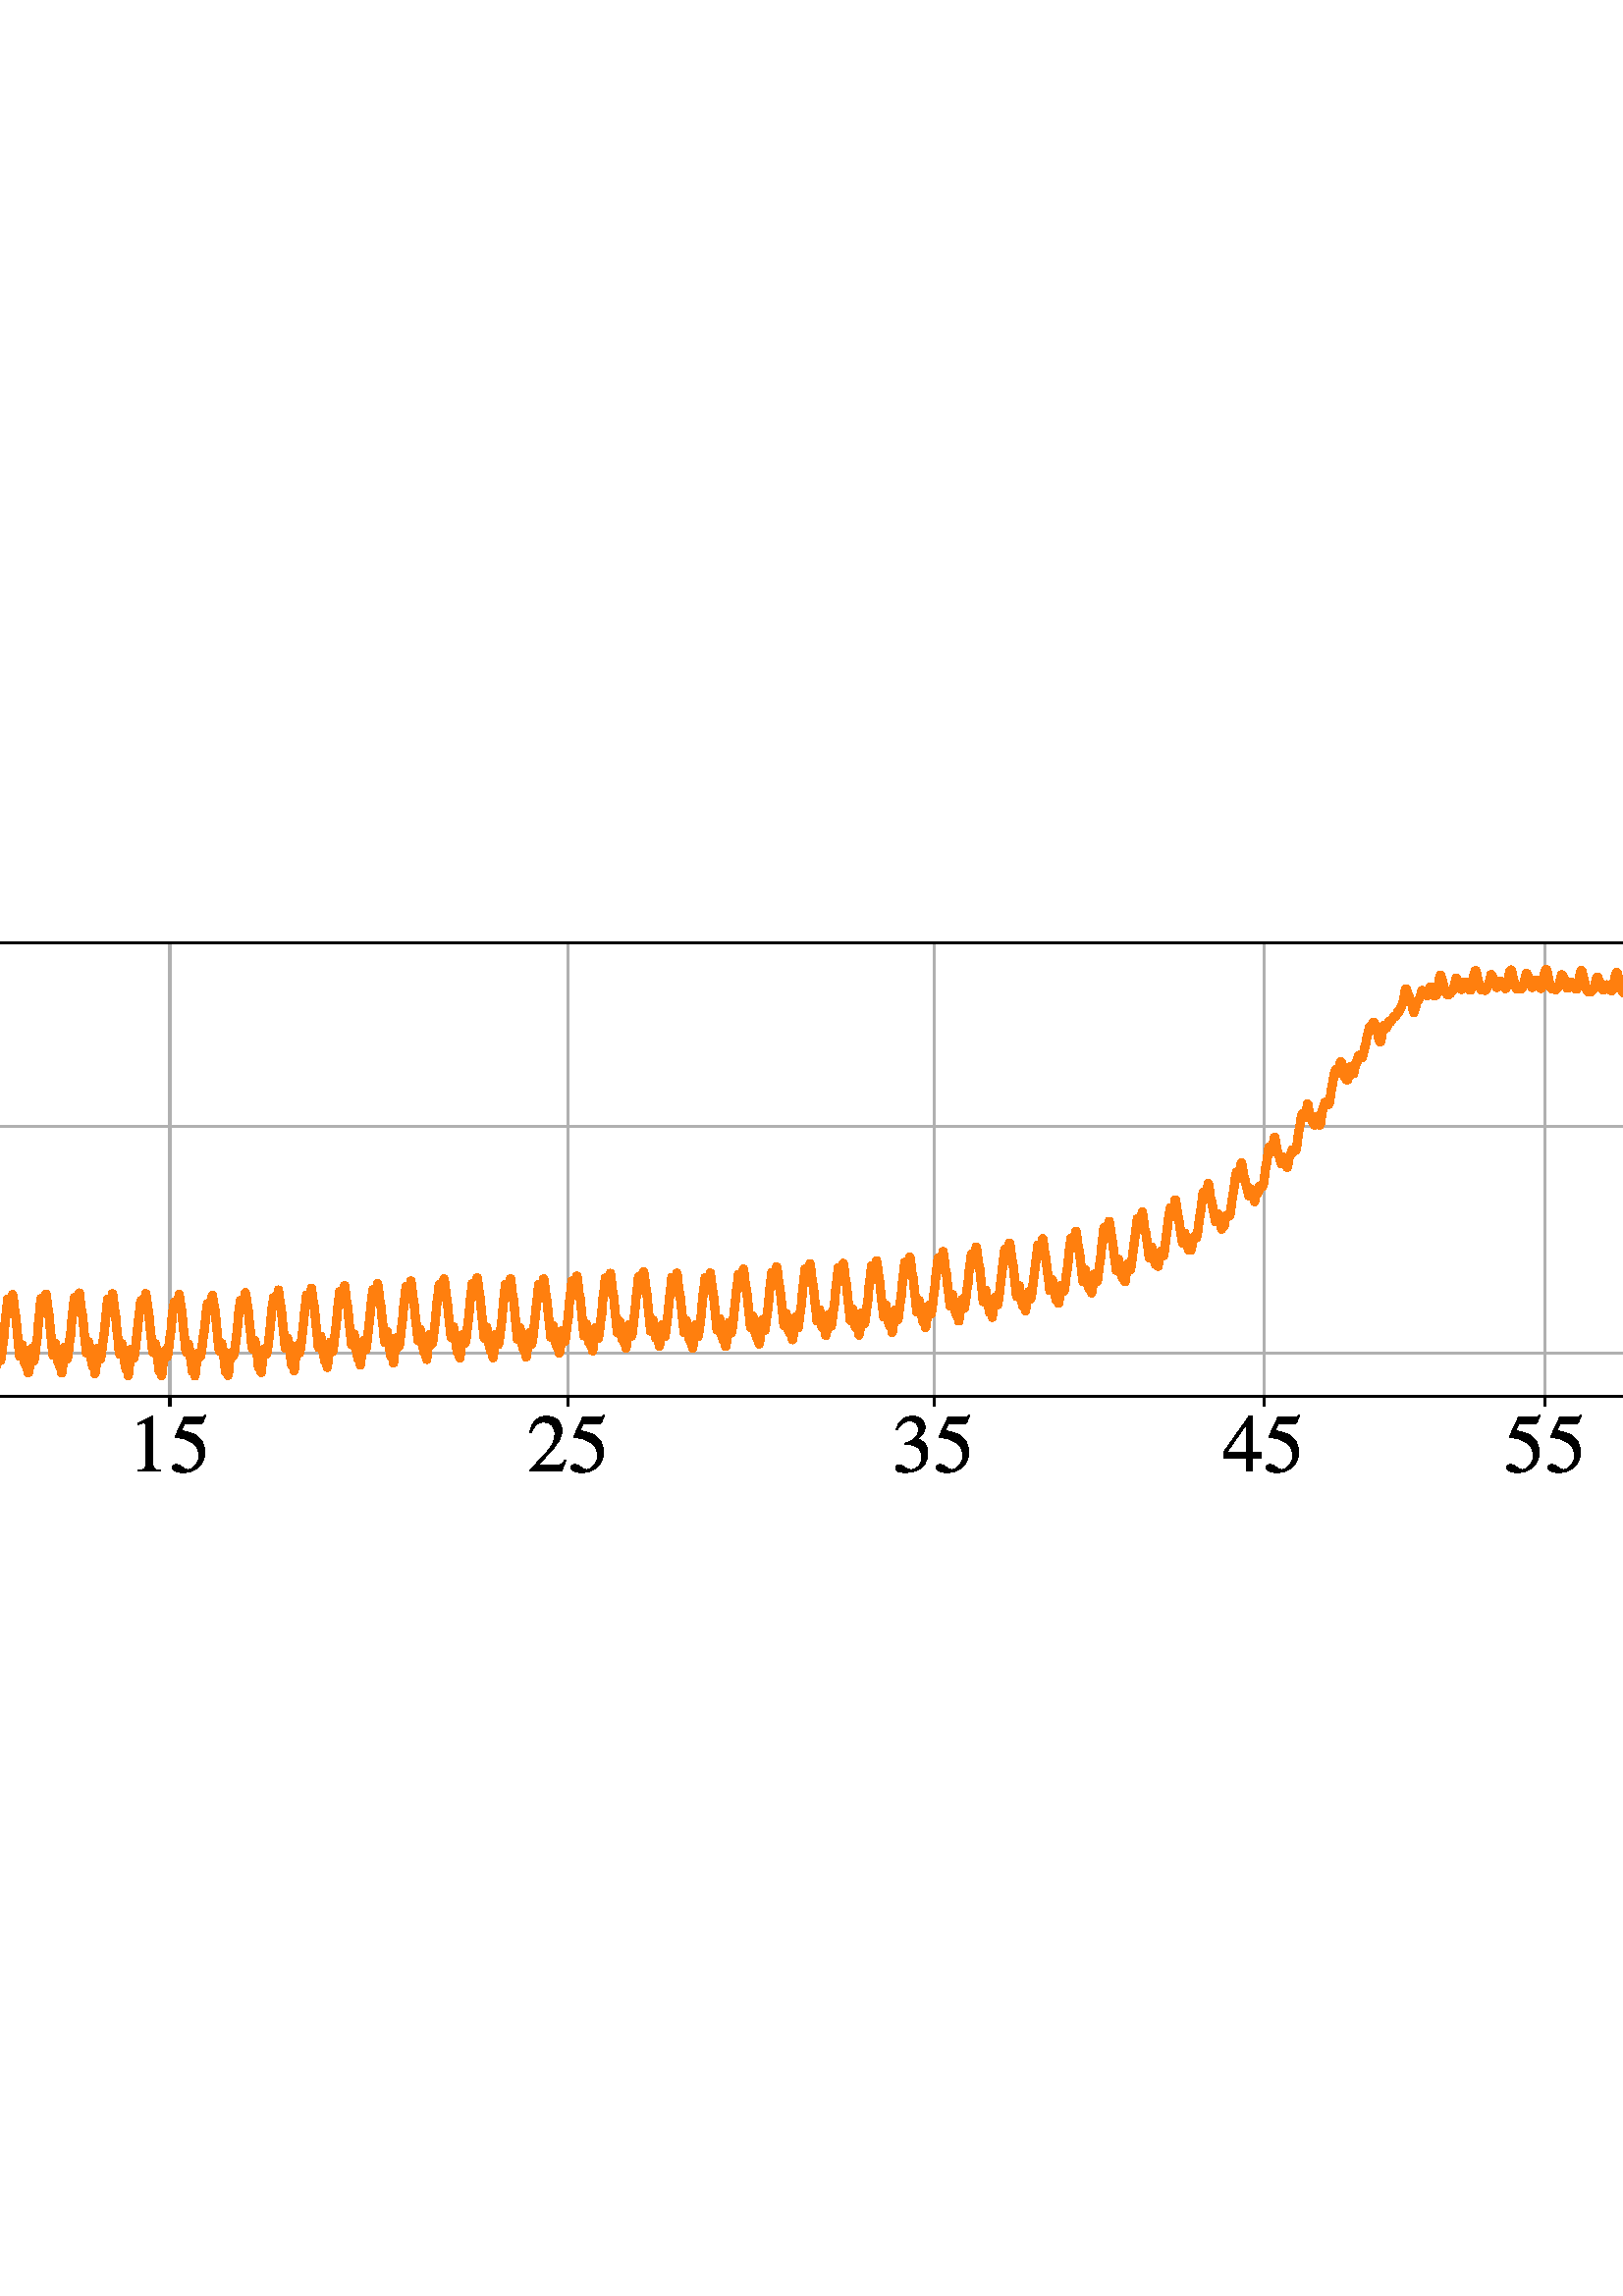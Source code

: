 %!PS-Adobe-3.0 EPSF-3.0
%%Orientation: portrait
%%BoundingBox: -196 288 809 504
%%HiResBoundingBox: -196.74 288.64 808.74 503.36
%%EndComments
%%BeginProlog
/mpldict 12 dict def
mpldict begin
/_d { bind def } bind def
/m { moveto } _d
/l { lineto } _d
/r { rlineto } _d
/c { curveto } _d
/cl { closepath } _d
/ce { closepath eofill } _d
/box {
      m
      1 index 0 r
      0 exch r
      neg 0 r
      cl
    } _d
/clipbox {
      box
      clip
      newpath
    } _d
/sc { setcachedevice } _d
%!PS-Adobe-3.0 Resource-Font
10 dict begin
/FontName /STIXGeneral-Regular def
/PaintType 0 def
/FontMatrix [0.001 0 0 0.001 0 0] def
/FontBBox [-970 -443 2000 1023] def
/FontType 3 def
/Encoding [/period /zero /one /two /three /four /five /six /seven] def
/CharStrings 10 dict dup begin
/.notdef 0 def
/period{250 0 70 -11 181 100 sc
181 43 m
181 28 175 16 164 5 c
153 -6 140 -11 125 -11 c
110 -11 97 -6 86 5 c
75 16 70 29 70 44 c
70 59 75 72 86 83 c
97 94 111 100 126 100 c
141 100 153 94 164 83 c
175 72 181 58 181 43 c

ce} _d
/zero{500 0 24 -14 476 676 sc
476 330 m
476 285 472 243 463 203 c
454 164 441 127 424 94 c
407 61 384 34 354 15 c
324 -4 289 -14 250 -14 c
209 -14 174 -4 143 17 c
112 38 89 65 72 100 c
55 135 43 172 35 211 c
28 250 24 292 24 336 c
24 398 32 454 47 503 c
62 553 88 594 123 627 c
159 660 203 676 254 676 c
319 676 373 644 414 580 c
455 516 476 433 476 330 c

380 325 m
380 430 369 511 346 566 c
324 622 291 650 248 650 c
207 650 175 622 153 566 c
131 510 120 431 120 329 c
120 226 131 148 153 93 c
175 39 207 12 250 12 c
292 12 324 39 346 93 c
369 148 380 225 380 325 c

ce} _d
/one{500 0 111 0 394 676 sc
394 0 m
118 0 l
118 15 l
155 17 180 24 193 35 c
206 47 213 67 213 95 c
213 544 l
213 577 203 593 183 593 c
174 593 159 589 138 581 c
111 571 l
111 585 l
290 676 l
299 673 l
299 76 l
299 54 306 38 319 29 c
332 20 357 15 394 15 c
394 0 l

ce} _d
/two{500 0 29 0 474 676 sc
474 137 m
420 0 l
29 0 l
29 12 l
207 201 l
254 250 287 294 307 335 c
327 376 337 418 337 461 c
337 506 325 540 300 565 c
275 590 241 602 198 602 c
162 602 133 593 112 574 c
91 555 71 521 51 472 c
30 477 l
41 539 64 588 98 623 c
133 658 179 676 238 676 c
293 676 338 659 372 626 c
406 593 423 551 423 500 c
423 425 380 342 295 252 c
130 76 l
364 76 l
386 76 403 80 416 89 c
429 98 444 116 460 143 c
474 137 l

ce} _d
/three{500 0 41 -14 431 676 sc
61 510 m
45 514 l
60 564 84 603 117 632 c
150 661 191 676 241 676 c
288 676 325 663 354 638 c
383 613 397 580 397 539 c
397 484 366 438 304 401 c
341 385 368 367 387 348 c
416 315 431 272 431 219 c
431 166 416 119 385 79 c
362 48 330 25 287 9 c
245 -6 200 -14 153 -14 c
78 -14 41 5 41 43 c
41 54 45 62 53 69 c
61 76 71 79 82 79 c
99 79 119 70 143 53 c
172 32 201 22 229 22 c
266 22 296 37 321 66 c
346 96 359 132 359 175 c
359 252 324 300 255 320 c
234 327 200 330 153 330 c
153 344 l
190 357 218 369 237 380 c
291 411 318 455 318 514 c
318 547 308 573 289 590 c
270 607 244 616 210 616 c
150 616 100 581 61 510 c

ce} _d
/four{500 0 12 0 473 676 sc
473 167 m
370 167 l
370 0 l
292 0 l
292 167 l
12 167 l
12 231 l
326 676 l
370 676 l
370 231 l
473 231 l
473 167 l

292 231 m
292 574 l
52 231 l
292 231 l

ce} _d
/five{500 0 31 -14 438 688 sc
438 681 m
402 596 l
398 587 389 583 375 583 c
181 583 l
141 498 l
214 484 267 469 300 452 c
333 436 363 409 391 370 c
414 338 426 296 426 243 c
426 195 418 155 402 122 c
387 89 362 60 328 35 c
283 2 226 -14 158 -14 c
120 -14 89 -8 66 3 c
43 14 31 29 31 48 c
31 73 46 86 76 86 c
100 86 125 76 150 55 c
176 34 200 23 221 23 c
256 23 287 40 314 75 c
342 110 356 149 356 192 c
356 256 334 306 289 342 c
231 389 160 412 76 412 c
68 412 64 415 64 420 c
65 425 l
174 662 l
381 662 l
392 662 401 664 407 667 c
414 670 421 677 429 688 c
438 681 l

ce} _d
/six{500 0 34 -14 468 684 sc
446 684 m
448 668 l
369 655 304 623 251 572 c
198 521 165 458 152 383 c
191 413 233 428 279 428 c
338 428 384 409 417 372 c
451 335 468 284 468 219 c
468 154 451 100 417 59 c
378 10 325 -14 258 -14 c
177 -14 118 20 81 87 c
50 144 34 208 34 279 c
34 388 70 480 143 555 c
184 598 227 628 270 645 c
314 663 373 676 446 684 c

378 188 m
378 317 333 382 243 382 c
210 382 182 373 160 355 c
138 338 127 308 127 266 c
127 188 139 126 163 81 c
188 36 223 14 269 14 c
304 14 331 30 350 61 c
369 93 378 135 378 188 c

ce} _d
/seven{500 0 20 -8 449 662 sc
449 646 m
237 -8 l
172 -8 l
370 588 l
155 588 l
126 588 105 583 91 573 c
77 563 59 541 38 506 c
20 515 l
80 662 l
449 662 l
449 646 l

ce} _d
end readonly def

/BuildGlyph {
 exch begin
 CharStrings exch
 2 copy known not {pop /.notdef} if
 true 3 1 roll get exec
 end
} _d

/BuildChar {
 1 index /Encoding get exch get
 1 index /BuildGlyph get exec
} _d

FontName currentdict end definefont pop
%!PS-Adobe-3.0 Resource-Font
10 dict begin
/FontName /STIXGeneral-Italic def
/PaintType 0 def
/FontMatrix [0.001 0 0 0.001 0 0] def
/FontBBox [-970 -305 1429 1023] def
/FontType 3 def
/Encoding [/v] def
/CharStrings 2 dict dup begin
/.notdef 0 def
/v{444 0 20 -18 426 441 sc
207 70 m
238 102 l
274 139 306 180 333 227 c
361 274 375 310 375 333 c
375 341 369 351 357 362 c
340 377 332 392 332 407 c
332 417 336 425 343 431 c
350 438 359 441 370 441 c
386 441 399 435 410 422 c
421 410 426 397 426 382 c
426 343 405 292 363 227 c
326 170 287 119 244 74 c
238 68 231 60 222 51 c
213 42 207 35 203 30 c
199 25 194 20 187 13 c
181 7 176 3 173 0 c
170 -3 167 -7 163 -10 c
159 -13 156 -15 153 -16 c
150 -17 148 -18 145 -18 c
139 -18 136 -9 136 9 c
136 33 l
136 125 128 218 112 311 c
105 349 98 374 90 386 c
83 398 70 404 51 404 c
38 404 27 404 20 403 c
20 416 l
57 422 94 429 132 437 c
139 440 146 441 152 441 c
156 441 159 437 161 428 c
164 419 171 386 182 327 c
194 266 202 181 207 70 c

ce} _d
end readonly def

/BuildGlyph {
 exch begin
 CharStrings exch
 2 copy known not {pop /.notdef} if
 true 3 1 roll get exec
 end
} _d

/BuildChar {
 1 index /Encoding get exch get
 1 index /BuildGlyph get exec
} _d

FontName currentdict end definefont pop
end
%%EndProlog
mpldict begin
-196.74 288.64 translate
1005.48 214.72 0 0 clipbox
gsave
0 0 m
1005.48 0 l
1005.48 214.72 l
0 214.72 l
cl
1.000 setgray
fill
grestore
gsave
105.48 41.2 m
998.28 41.2 l
998.28 207.52 l
105.48 207.52 l
cl
1.000 setgray
fill
grestore
0.800 setlinewidth
1 setlinejoin
2 setlinecap
[] 0 setdash
0.690 setgray
gsave
892.8 166.32 105.48 41.2 clipbox
125.241 41.2 m
125.241 207.52 l
stroke
grestore
0 setlinecap
0.000 setgray
gsave
/o {
gsave
newpath
translate
0.8 setlinewidth
1 setlinejoin

0 setlinecap

0 0 m
0 -3.5 l

gsave
0.000 setgray
fill
grestore
stroke
grestore
} bind def
125.241 41.2 o
grestore
/STIXGeneral-Regular 30.000 selectfont
gsave

117.741 13.716 translate
0.0 rotate
0.0 0 m /five glyphshow
grestore
2 setlinecap
0.690 setgray
gsave
892.8 166.32 105.48 41.2 clipbox
259.02 41.2 m
259.02 207.52 l
stroke
grestore
0 setlinecap
0.000 setgray
gsave
/o {
gsave
newpath
translate
0.8 setlinewidth
1 setlinejoin

0 setlinecap

0 0 m
0 -3.5 l

gsave
0.000 setgray
fill
grestore
stroke
grestore
} bind def
259.02 41.2 o
grestore
gsave

244.02 13.716 translate
0.0 rotate
0.0 0 m /one glyphshow
15.0 0 m /five glyphshow
grestore
2 setlinecap
0.690 setgray
gsave
892.8 166.32 105.48 41.2 clipbox
405.119 41.2 m
405.119 207.52 l
stroke
grestore
0 setlinecap
0.000 setgray
gsave
/o {
gsave
newpath
translate
0.8 setlinewidth
1 setlinejoin

0 setlinecap

0 0 m
0 -3.5 l

gsave
0.000 setgray
fill
grestore
stroke
grestore
} bind def
405.119 41.2 o
grestore
gsave

390.119 13.716 translate
0.0 rotate
0.0 0 m /two glyphshow
15.0 0 m /five glyphshow
grestore
2 setlinecap
0.690 setgray
gsave
892.8 166.32 105.48 41.2 clipbox
539.147 41.2 m
539.147 207.52 l
stroke
grestore
0 setlinecap
0.000 setgray
gsave
/o {
gsave
newpath
translate
0.8 setlinewidth
1 setlinejoin

0 setlinecap

0 0 m
0 -3.5 l

gsave
0.000 setgray
fill
grestore
stroke
grestore
} bind def
539.147 41.2 o
grestore
gsave

524.147 13.716 translate
0.0 rotate
0.0 0 m /three glyphshow
15.0 0 m /five glyphshow
grestore
2 setlinecap
0.690 setgray
gsave
892.8 166.32 105.48 41.2 clipbox
660.111 41.2 m
660.111 207.52 l
stroke
grestore
0 setlinecap
0.000 setgray
gsave
/o {
gsave
newpath
translate
0.8 setlinewidth
1 setlinejoin

0 setlinecap

0 0 m
0 -3.5 l

gsave
0.000 setgray
fill
grestore
stroke
grestore
} bind def
660.111 41.2 o
grestore
gsave

645.111 13.716 translate
0.0 rotate
0.0 0 m /four glyphshow
15.0 0 m /five glyphshow
grestore
2 setlinecap
0.690 setgray
gsave
892.8 166.32 105.48 41.2 clipbox
763.298 41.2 m
763.298 207.52 l
stroke
grestore
0 setlinecap
0.000 setgray
gsave
/o {
gsave
newpath
translate
0.8 setlinewidth
1 setlinejoin

0 setlinecap

0 0 m
0 -3.5 l

gsave
0.000 setgray
fill
grestore
stroke
grestore
} bind def
763.298 41.2 o
grestore
gsave

748.298 13.716 translate
0.0 rotate
0.0 0 m /five glyphshow
15.0 0 m /five glyphshow
grestore
2 setlinecap
0.690 setgray
gsave
892.8 166.32 105.48 41.2 clipbox
854.331 41.2 m
854.331 207.52 l
stroke
grestore
0 setlinecap
0.000 setgray
gsave
/o {
gsave
newpath
translate
0.8 setlinewidth
1 setlinejoin

0 setlinecap

0 0 m
0 -3.5 l

gsave
0.000 setgray
fill
grestore
stroke
grestore
} bind def
854.331 41.2 o
grestore
gsave

839.331 13.716 translate
0.0 rotate
0.0 0 m /six glyphshow
15.0 0 m /five glyphshow
grestore
2 setlinecap
0.690 setgray
gsave
892.8 166.32 105.48 41.2 clipbox
945.115 41.2 m
945.115 207.52 l
stroke
grestore
0 setlinecap
0.000 setgray
gsave
/o {
gsave
newpath
translate
0.8 setlinewidth
1 setlinejoin

0 setlinecap

0 0 m
0 -3.5 l

gsave
0.000 setgray
fill
grestore
stroke
grestore
} bind def
945.115 41.2 o
grestore
gsave

930.115 13.716 translate
0.0 rotate
0.0 0 m /seven glyphshow
15.0 0 m /five glyphshow
grestore
2 setlinecap
0.690 setgray
gsave
892.8 166.32 105.48 41.2 clipbox
105.48 57.207 m
998.28 57.207 l
stroke
grestore
0 setlinecap
0.000 setgray
gsave
/o {
gsave
newpath
translate
0.8 setlinewidth
1 setlinejoin

0 setlinecap

-0 0 m
-3.5 0 l

gsave
0.000 setgray
fill
grestore
stroke
grestore
} bind def
105.48 57.207 o
grestore
gsave

45.98 46.965 translate
0.0 rotate
0.0 0 m /zero glyphshow
15.0 0 m /period glyphshow
22.5 0 m /five glyphshow
37.5 0 m /three glyphshow
grestore
2 setlinecap
0.690 setgray
gsave
892.8 166.32 105.48 41.2 clipbox
105.48 140.391 m
998.28 140.391 l
stroke
grestore
0 setlinecap
0.000 setgray
gsave
/o {
gsave
newpath
translate
0.8 setlinewidth
1 setlinejoin

0 setlinecap

-0 0 m
-3.5 0 l

gsave
0.000 setgray
fill
grestore
stroke
grestore
} bind def
105.48 140.391 o
grestore
gsave

45.98 130.149 translate
0.0 rotate
0.0 0 m /zero glyphshow
15.0 0 m /period glyphshow
22.5 0 m /five glyphshow
37.5 0 m /five glyphshow
grestore
gsave
7.2 108.1 translate
0.0 rotate
/STIXGeneral-Italic 40.0 selectfont
0.0 0.859 moveto
/v glyphshow
0.0 23.0 17.76 2.5 rectfill
grestore
3.000 setlinewidth
2 setlinecap
1.000 0.498 0.055 setrgbcolor
gsave
892.8 166.32 105.48 41.2 clipbox
105.976 71.379 m
106.555 65.509 l
106.72 65.298 l
106.886 65.456 l
107.051 66.032 l
107.464 67.629 l
107.547 67.637 l
107.712 67.223 l
108.043 65.055 l
108.374 63.51 l
108.539 62.666 l
109.035 59.289 l
109.283 59.874 l
109.449 59.263 l
109.945 55.407 l
110.028 55.472 l
110.276 57.439 l
110.606 59.471 l
110.854 60.342 l
111.102 60.969 l
111.268 60.525 l
111.681 58.718 l
111.847 58.68 l
112.012 59.169 l
112.343 61.347 l
112.921 66.123 l
113.004 66.757 l
113.169 67.862 l
113.831 74.38 l
114.41 79.229 l
114.492 79.057 l
114.74 77.299 l
115.071 75.155 l
115.236 74.865 l
115.319 74.942 l
115.485 75.728 l
116.146 81.341 l
116.229 81.302 l
116.394 80.25 l
116.89 75.664 l
117.304 74.035 l
117.552 71.034 l
117.882 67.539 l
118.13 65.59 l
118.709 59.419 l
118.874 59.132 l
119.04 59.553 l
119.371 62.1 l
119.619 63.095 l
119.784 62.693 l
120.032 60.836 l
120.445 57.38 l
120.776 55.763 l
121.107 53.885 l
121.19 53.988 l
121.438 55.015 l
121.52 54.935 l
121.686 53.708 l
121.934 51.675 l
122.016 51.526 l
122.182 52.622 l
122.512 55.474 l
122.761 56.959 l
123.174 60.241 l
123.257 60.068 l
123.918 56.547 l
124.001 56.615 l
124.166 57.198 l
124.497 59.508 l
125.076 64.256 l
125.241 64.911 l
125.324 66.273 l
125.82 71.946 l
126.068 73.645 l
126.564 78.218 l
126.647 78.038 l
126.895 76.092 l
127.225 73.773 l
127.391 73.47 l
127.473 73.551 l
127.639 74.362 l
128.3 80.118 l
128.383 80.08 l
128.548 79.052 l
129.127 74.1 l
129.458 72.715 l
129.706 69.836 l
130.037 66.363 l
130.285 64.53 l
130.863 58.422 l
131.029 58.234 l
131.194 58.758 l
131.773 61.978 l
131.856 61.841 l
132.021 60.929 l
132.682 55.943 l
132.93 54.542 l
133.261 52.702 l
133.427 53.199 l
133.592 53.76 l
133.675 53.565 l
134.171 50.299 l
134.336 51.58 l
134.667 54.474 l
134.915 56.049 l
135.328 59.35 l
135.494 58.635 l
135.907 56.031 l
136.072 55.784 l
136.155 55.866 l
136.403 56.916 l
136.734 59.578 l
137.23 63.589 l
137.478 64.796 l
138.718 76.784 l
138.801 76.747 l
138.966 75.854 l
139.38 73.049 l
139.545 72.785 l
139.628 72.784 l
139.793 73.236 l
140.041 75.374 l
140.454 79.003 l
140.537 79.087 l
140.703 78.282 l
141.364 73.265 l
141.612 72.156 l
141.86 69.113 l
142.191 65.72 l
142.439 63.863 l
143.018 57.87 l
143.183 57.508 l
143.348 57.588 l
143.514 58.411 l
143.927 60.955 l
144.01 60.982 l
144.175 60.321 l
145.415 51.248 l
145.498 51.38 l
145.746 52.459 l
145.829 52.397 l
145.994 51.343 l
146.325 49.098 l
146.408 49.282 l
146.656 51.966 l
146.986 54.425 l
147.234 56.428 l
147.482 58.04 l
147.565 57.987 l
147.73 57.187 l
148.061 55.392 l
148.227 55.221 l
148.392 55.396 l
148.64 56.479 l
149.053 60.091 l
149.467 63.616 l
149.632 64.546 l
150.872 76.607 l
150.955 76.567 l
151.12 75.665 l
151.534 72.844 l
151.699 72.58 l
151.782 72.579 l
151.947 73.032 l
152.195 75.175 l
152.609 78.805 l
152.691 78.888 l
152.857 78.078 l
153.518 73.052 l
153.766 71.938 l
154.014 68.888 l
154.345 65.488 l
154.593 63.622 l
155.172 57.619 l
155.337 57.258 l
155.503 57.339 l
155.668 58.165 l
156.081 60.716 l
156.164 60.743 l
156.329 60.079 l
157.57 51.057 l
157.735 51.774 l
157.9 52.459 l
157.983 52.353 l
158.148 51.206 l
158.479 48.943 l
158.562 49.195 l
159.637 58.479 l
159.719 58.446 l
159.885 57.713 l
160.215 55.922 l
160.381 55.757 l
160.546 55.9 l
160.794 56.929 l
161.208 60.249 l
161.704 64.498 l
161.952 66.593 l
162.365 71.386 l
162.696 73.711 l
163.027 76.697 l
163.109 76.744 l
163.275 75.984 l
163.771 73.042 l
163.936 72.955 l
164.019 73.023 l
164.184 73.752 l
164.515 77.063 l
164.763 79.153 l
164.846 79.29 l
164.928 79.067 l
165.176 76.712 l
165.507 74.004 l
165.921 72.272 l
166.251 67.913 l
166.582 65.152 l
166.83 62.609 l
167.326 57.393 l
167.574 56.925 l
167.74 57.251 l
167.988 59.086 l
168.236 60.536 l
168.318 60.601 l
168.484 60.077 l
168.732 57.997 l
169.062 55.281 l
169.393 53.728 l
169.724 51.169 l
169.807 51.096 l
169.972 51.748 l
170.137 52.242 l
170.22 52.014 l
170.633 48.76 l
170.716 48.797 l
170.881 50.225 l
171.212 53.298 l
171.46 54.934 l
171.791 58.02 l
171.874 58.101 l
172.039 57.397 l
172.452 54.995 l
172.618 54.806 l
172.783 55.137 l
173.031 56.483 l
173.445 60.333 l
173.775 62.753 l
173.858 63.453 l
174.106 65.865 l
174.519 70.545 l
174.767 72.185 l
175.264 76.534 l
175.429 75.87 l
176.008 72.251 l
176.173 72.216 l
176.338 72.901 l
176.752 77.166 l
177.0 78.775 l
177.083 78.736 l
177.248 77.658 l
177.744 73.028 l
178.157 71.343 l
178.406 68.285 l
178.736 64.744 l
178.984 62.721 l
179.563 56.546 l
179.646 56.412 l
179.728 56.513 l
179.976 57.954 l
180.39 60.684 l
180.473 60.657 l
180.638 59.974 l
180.886 57.835 l
181.299 54.264 l
182.044 52.036 l
182.292 52.411 l
182.457 51.715 l
182.788 49.511 l
182.87 49.752 l
183.78 57.295 l
184.028 58.658 l
184.193 57.762 l
184.607 54.808 l
184.772 54.376 l
184.855 54.454 l
185.103 55.626 l
185.516 59.442 l
185.847 61.859 l
186.095 63.129 l
186.178 65.103 l
186.591 69.767 l
186.839 71.531 l
187.418 76.854 l
187.583 76.101 l
188.162 71.757 l
188.245 71.622 l
188.327 71.751 l
188.493 72.899 l
189.071 78.278 l
189.237 78.536 l
189.402 77.736 l
190.146 71.703 l
190.394 70.567 l
190.642 67.669 l
190.973 64.216 l
191.221 62.348 l
191.8 56.579 l
191.883 56.614 l
192.048 57.444 l
192.627 60.9 l
192.792 60.329 l
193.123 57.496 l
193.536 54.24 l
194.198 52.295 l
194.28 52.367 l
194.446 52.598 l
194.611 51.908 l
194.942 49.765 l
195.025 49.969 l
195.851 56.387 l
196.099 58.791 l
196.182 58.884 l
196.347 57.967 l
196.761 54.902 l
196.926 54.457 l
197.009 54.531 l
197.257 55.7 l
197.67 59.52 l
198.001 61.931 l
198.249 63.208 l
198.332 65.191 l
198.745 69.851 l
198.993 71.614 l
199.572 77.012 l
199.655 76.827 l
199.903 74.837 l
200.234 72.162 l
200.399 71.699 l
200.482 71.823 l
200.647 72.967 l
201.226 78.352 l
201.391 78.608 l
201.556 77.808 l
202.218 71.935 l
202.466 71.055 l
202.631 69.806 l
203.21 63.438 l
203.458 61.008 l
203.872 56.32 l
204.037 56.023 l
204.202 56.817 l
204.781 60.274 l
204.946 59.753 l
205.277 57.151 l
205.691 53.566 l
205.856 53.236 l
206.021 53.203 l
206.187 52.945 l
206.517 52.197 l
206.683 52.041 l
206.931 50.69 l
207.096 49.94 l
207.179 50.022 l
207.758 53.112 l
208.336 58.877 l
208.419 58.789 l
208.667 56.99 l
209.081 54.41 l
209.163 54.339 l
209.329 54.797 l
209.659 57.135 l
210.238 61.925 l
210.486 63.281 l
210.569 65.371 l
210.982 69.945 l
211.23 71.724 l
211.726 77.063 l
211.809 77.134 l
211.974 76.336 l
212.553 71.972 l
212.636 71.895 l
212.719 72.077 l
212.967 74.11 l
213.463 78.548 l
213.628 78.801 l
213.793 77.999 l
214.538 71.814 l
214.703 71.162 l
214.951 68.682 l
215.364 64.02 l
215.612 62.068 l
216.108 56.648 l
216.191 56.429 l
216.274 56.544 l
216.522 58.084 l
216.935 60.71 l
217.018 60.704 l
217.183 60.112 l
217.514 57.266 l
217.927 54.057 l
218.589 52.556 l
218.837 52.731 l
219.002 52.047 l
219.333 49.849 l
219.416 50.019 l
220.077 54.714 l
220.573 59.392 l
220.656 59.178 l
221.317 54.973 l
221.4 55.013 l
221.565 55.61 l
221.896 58.083 l
222.392 62.591 l
222.64 63.66 l
222.723 65.251 l
223.219 70.789 l
223.467 72.583 l
223.963 77.54 l
224.046 77.465 l
224.211 76.418 l
224.707 72.594 l
224.873 72.423 l
225.038 73.19 l
225.782 79.231 l
225.865 79.048 l
226.113 77.023 l
226.526 73.231 l
227.023 70.755 l
227.684 63.987 l
228.428 57.203 l
228.593 57.763 l
229.172 61.332 l
229.255 61.245 l
229.42 60.409 l
230.33 54.049 l
230.743 52.2 l
230.909 52.655 l
231.074 52.93 l
231.239 51.925 l
231.57 49.623 l
231.735 50.63 l
232.149 53.773 l
232.397 55.912 l
232.728 58.946 l
232.81 58.887 l
233.058 57.071 l
233.389 55.088 l
233.554 54.887 l
233.72 55.366 l
234.05 57.647 l
234.712 62.988 l
234.877 63.959 l
236.2 76.88 l
236.366 76.148 l
236.944 72.261 l
237.11 72.222 l
237.275 72.987 l
237.937 78.934 l
238.019 78.892 l
238.185 77.845 l
238.763 72.838 l
239.094 71.424 l
239.342 68.508 l
239.673 64.941 l
239.921 63.024 l
240.5 56.975 l
240.665 56.793 l
240.83 57.194 l
241.409 60.644 l
241.492 60.52 l
241.657 59.606 l
242.401 54.152 l
242.897 51.315 l
243.228 52.48 l
243.394 51.638 l
243.724 48.892 l
243.807 48.944 l
243.972 50.378 l
244.303 53.462 l
244.551 55.215 l
244.964 58.676 l
245.047 58.519 l
245.709 55.308 l
245.791 55.347 l
245.957 55.857 l
246.287 58.024 l
247.528 69.404 l
247.858 72.03 l
248.189 75.05 l
248.437 76.438 l
248.603 75.854 l
249.099 73.059 l
249.264 72.976 l
249.429 73.193 l
249.595 74.092 l
250.173 78.968 l
250.256 78.838 l
250.504 76.937 l
250.918 73.81 l
251.248 72.411 l
251.496 69.495 l
251.827 65.962 l
252.075 64.09 l
252.654 57.932 l
252.902 57.361 l
252.985 57.351 l
253.15 57.928 l
253.646 60.582 l
253.729 60.489 l
253.894 59.62 l
254.473 55.494 l
254.638 54.567 l
255.052 50.647 l
255.134 50.719 l
255.465 52.332 l
255.63 51.488 l
255.961 48.941 l
256.044 48.983 l
256.209 50.292 l
256.623 54.559 l
256.871 56.22 l
257.119 57.97 l
257.201 58.085 l
257.367 57.615 l
257.78 55.734 l
257.946 55.776 l
258.111 56.055 l
258.359 57.186 l
258.69 59.889 l
259.186 64.045 l
259.434 65.32 l
259.765 69.592 l
260.095 72.336 l
260.674 75.892 l
260.757 75.696 l
261.336 73.293 l
261.501 73.324 l
261.666 73.516 l
261.832 74.266 l
262.41 78.674 l
262.576 77.878 l
263.155 73.929 l
263.403 72.797 l
263.651 69.892 l
263.981 66.355 l
264.229 64.485 l
264.808 58.351 l
265.139 57.534 l
265.222 57.489 l
265.304 57.624 l
265.635 59.542 l
265.883 60.345 l
266.048 59.795 l
267.041 52.133 l
267.289 50.383 l
267.454 51.088 l
267.619 51.68 l
267.702 51.601 l
267.867 50.673 l
268.198 48.774 l
268.281 48.901 l
268.446 50.211 l
268.86 54.549 l
269.438 57.163 l
269.604 56.793 l
269.934 55.625 l
270.1 55.726 l
270.348 56.145 l
270.596 57.292 l
271.009 60.958 l
271.423 64.212 l
271.671 65.499 l
272.58 74.191 l
272.828 75.336 l
272.911 75.325 l
273.076 74.816 l
273.407 73.64 l
273.572 73.495 l
273.821 73.683 l
273.986 74.092 l
274.234 76.063 l
274.565 78.322 l
274.647 78.204 l
274.895 76.589 l
275.226 74.49 l
275.474 73.61 l
275.64 72.43 l
276.384 64.742 l
276.962 58.684 l
277.293 57.817 l
277.376 57.776 l
277.541 58.295 l
278.037 60.685 l
278.203 60.137 l
279.112 53.367 l
279.36 50.57 l
279.443 50.435 l
279.774 51.706 l
279.856 51.645 l
280.022 50.757 l
280.352 48.991 l
280.435 49.139 l
280.6 50.462 l
281.014 54.872 l
281.593 57.38 l
281.758 57.056 l
282.089 55.974 l
282.254 56.085 l
282.502 56.509 l
282.75 57.66 l
283.081 60.368 l
283.66 65.3 l
283.825 66.736 l
284.321 72.557 l
284.569 74.082 l
284.9 76.457 l
284.983 76.526 l
285.148 75.984 l
285.561 74.059 l
285.727 73.93 l
285.975 74.159 l
286.14 74.907 l
286.719 79.297 l
286.884 78.513 l
287.463 74.585 l
287.711 73.458 l
287.959 70.562 l
288.29 67.096 l
288.538 65.251 l
289.117 59.226 l
289.365 58.596 l
289.447 58.537 l
289.53 58.639 l
289.778 60.194 l
290.026 61.68 l
290.109 61.813 l
290.192 61.707 l
290.357 60.85 l
290.936 56.808 l
291.101 55.881 l
291.514 51.844 l
291.597 51.878 l
291.928 53.137 l
292.011 52.936 l
292.507 50.079 l
292.672 51.187 l
293.085 55.496 l
293.333 57.017 l
293.582 58.638 l
293.664 58.776 l
293.747 58.693 l
293.995 57.595 l
294.243 56.776 l
294.408 56.832 l
294.574 57.114 l
294.822 58.247 l
295.152 60.945 l
295.731 65.813 l
295.979 68.24 l
296.393 72.954 l
296.641 74.587 l
297.054 77.54 l
297.137 77.43 l
297.385 76.069 l
297.716 74.526 l
297.881 74.436 l
298.046 74.583 l
298.212 75.327 l
298.79 80.319 l
298.873 80.226 l
299.039 78.998 l
299.452 75.476 l
299.865 73.793 l
300.113 70.754 l
300.444 67.256 l
300.692 65.349 l
301.271 59.294 l
301.519 58.847 l
301.602 58.931 l
301.767 59.796 l
302.18 62.477 l
302.263 62.514 l
302.428 61.854 l
303.669 52.821 l
303.751 52.962 l
303.999 54.072 l
304.082 54.024 l
304.247 52.898 l
304.578 50.706 l
304.661 50.913 l
304.909 53.673 l
305.157 55.789 l
305.405 57.414 l
305.736 59.843 l
305.818 59.811 l
305.984 59.087 l
306.315 57.319 l
306.48 57.156 l
306.645 57.342 l
306.893 58.437 l
307.224 61.124 l
307.803 65.999 l
308.051 68.419 l
308.464 73.133 l
308.712 74.791 l
309.126 78.442 l
309.208 78.428 l
309.374 77.644 l
309.87 74.787 l
310.035 74.705 l
310.118 74.781 l
310.283 75.504 l
310.945 81.0 l
311.027 80.761 l
311.275 78.396 l
311.606 75.664 l
312.02 73.969 l
312.268 71.087 l
312.598 67.578 l
312.846 65.672 l
313.425 59.492 l
313.591 59.202 l
313.756 59.645 l
314.335 63.291 l
314.417 63.172 l
314.583 62.337 l
315.327 56.75 l
315.823 54.286 l
315.906 54.377 l
316.154 55.229 l
316.236 55.056 l
316.732 51.891 l
316.898 53.176 l
317.229 56.18 l
317.477 57.862 l
317.89 61.22 l
318.055 60.527 l
318.469 57.909 l
318.634 57.643 l
318.8 57.934 l
319.048 59.255 l
319.461 63.153 l
319.792 65.618 l
319.874 66.34 l
320.04 67.766 l
320.536 73.578 l
320.784 75.345 l
321.28 79.785 l
321.445 79.091 l
322.024 75.246 l
322.189 75.194 l
322.355 75.947 l
323.099 81.921 l
323.264 80.985 l
323.843 75.824 l
324.174 74.517 l
324.339 72.946 l
324.753 68.203 l
325.001 66.402 l
325.662 60.265 l
325.745 60.255 l
325.91 60.665 l
326.489 64.167 l
326.572 64.055 l
326.737 63.158 l
327.398 58.137 l
327.646 56.78 l
327.977 55.014 l
328.143 55.522 l
328.308 56.013 l
328.391 55.816 l
328.887 52.783 l
329.052 54.111 l
329.383 57.024 l
329.631 58.64 l
329.962 61.601 l
330.044 61.699 l
330.21 61.024 l
330.623 58.615 l
330.788 58.374 l
330.954 58.671 l
331.202 60.049 l
332.277 69.615 l
332.69 74.305 l
332.938 76.069 l
333.434 80.421 l
333.6 79.764 l
334.178 75.989 l
334.261 75.903 l
334.344 75.987 l
334.509 76.808 l
335.171 82.602 l
335.253 82.564 l
335.419 81.54 l
335.997 76.551 l
336.328 75.161 l
336.493 73.618 l
336.907 69.005 l
337.155 67.232 l
337.734 61.284 l
337.899 61.085 l
338.064 61.624 l
338.643 65.03 l
338.809 64.459 l
339.139 61.556 l
339.47 59.223 l
339.718 58.149 l
340.049 55.874 l
340.131 55.868 l
340.462 56.957 l
340.628 56.114 l
340.958 53.513 l
341.041 53.598 l
341.289 56.038 l
341.62 58.488 l
341.868 60.616 l
342.116 62.718 l
342.199 62.817 l
342.364 62.144 l
342.777 59.728 l
342.943 59.48 l
343.108 59.77 l
343.356 61.093 l
343.769 64.962 l
344.1 67.393 l
344.183 68.101 l
344.348 69.504 l
344.844 75.296 l
345.092 77.06 l
345.588 81.492 l
345.754 80.793 l
346.333 76.971 l
346.415 76.883 l
346.498 76.965 l
346.663 77.786 l
347.407 83.62 l
347.573 82.695 l
348.152 77.56 l
348.482 76.304 l
348.648 74.708 l
349.061 69.887 l
349.309 68.16 l
349.971 61.875 l
350.053 61.847 l
350.219 62.42 l
350.797 65.92 l
350.963 65.487 l
351.211 63.439 l
351.624 60.066 l
352.038 58.215 l
352.286 57.256 l
352.451 57.702 l
352.616 58.265 l
352.699 58.126 l
352.947 56.056 l
353.195 54.852 l
353.361 56.048 l
353.691 58.952 l
353.939 60.634 l
354.353 64.09 l
354.435 63.905 l
355.097 60.489 l
355.18 60.541 l
355.345 61.061 l
355.676 63.29 l
356.337 68.762 l
356.42 69.641 l
356.668 72.377 l
356.999 76.037 l
357.247 77.704 l
357.743 82.232 l
357.825 82.067 l
358.073 80.24 l
358.404 77.994 l
358.57 77.7 l
358.652 77.718 l
358.818 78.386 l
359.231 82.642 l
359.479 84.332 l
359.562 84.387 l
359.727 83.484 l
360.389 78.076 l
360.637 76.95 l
360.802 75.414 l
361.215 70.83 l
361.463 69.081 l
362.125 62.905 l
362.208 62.873 l
362.29 62.98 l
362.456 63.779 l
362.869 66.734 l
362.952 66.846 l
363.034 66.715 l
363.2 65.822 l
363.944 60.512 l
364.192 58.594 l
364.44 57.418 l
364.605 58.052 l
364.771 58.654 l
364.853 58.498 l
365.101 56.484 l
365.349 55.357 l
365.515 56.604 l
365.846 59.582 l
366.094 61.151 l
366.424 63.993 l
366.507 64.111 l
366.672 63.496 l
367.086 61.103 l
367.251 60.839 l
367.417 61.116 l
367.665 62.423 l
368.078 66.289 l
368.409 68.725 l
368.491 69.424 l
368.739 71.8 l
369.153 76.494 l
369.401 78.232 l
369.897 82.619 l
369.98 82.433 l
370.228 80.59 l
370.558 78.366 l
370.724 78.081 l
370.806 78.162 l
370.972 78.972 l
371.716 84.762 l
371.881 83.849 l
372.543 78.456 l
372.708 77.925 l
372.956 75.879 l
373.452 70.476 l
373.7 68.285 l
374.196 62.905 l
374.362 62.601 l
374.527 63.036 l
374.858 65.587 l
375.106 66.664 l
375.189 66.574 l
375.354 65.805 l
375.685 62.712 l
376.015 60.585 l
376.346 59.209 l
376.594 58.038 l
376.677 57.984 l
377.008 58.692 l
377.173 57.712 l
377.504 55.415 l
377.586 55.67 l
378.661 64.072 l
378.744 63.966 l
378.992 62.344 l
379.323 60.559 l
379.488 60.35 l
379.653 60.802 l
379.901 62.44 l
380.646 68.373 l
380.728 68.752 l
380.811 70.142 l
381.39 76.343 l
381.638 78.544 l
382.051 82.454 l
382.134 82.371 l
382.299 81.408 l
382.795 77.819 l
382.961 77.63 l
383.126 78.358 l
383.87 84.452 l
383.953 84.37 l
384.118 83.309 l
384.697 78.093 l
385.028 76.912 l
385.193 75.372 l
385.689 69.846 l
385.937 67.657 l
386.433 62.369 l
386.516 62.208 l
386.599 62.296 l
386.847 63.709 l
387.26 66.455 l
387.343 66.464 l
387.508 65.846 l
387.839 62.992 l
388.17 60.28 l
388.831 58.087 l
388.914 58.122 l
389.162 58.722 l
389.245 58.581 l
389.658 55.739 l
389.741 55.89 l
390.567 62.247 l
390.816 64.48 l
390.898 64.586 l
391.064 63.845 l
391.56 60.513 l
391.642 60.414 l
391.808 60.763 l
392.056 62.214 l
393.131 71.761 l
393.461 75.489 l
393.792 77.814 l
394.205 82.204 l
394.288 82.344 l
394.454 81.741 l
395.115 77.475 l
395.198 77.569 l
395.363 78.553 l
396.024 84.335 l
396.107 84.377 l
396.273 83.623 l
397.017 77.561 l
397.265 76.456 l
397.43 74.944 l
397.843 70.417 l
398.092 68.7 l
398.67 63.016 l
398.753 63.032 l
398.918 63.831 l
399.497 67.344 l
399.662 66.807 l
399.993 64.06 l
400.407 60.957 l
401.068 59.217 l
401.316 59.753 l
401.399 59.633 l
401.647 58.059 l
401.812 57.136 l
401.895 57.218 l
402.556 61.452 l
403.052 65.503 l
403.218 64.704 l
403.714 61.471 l
403.797 61.344 l
403.879 61.438 l
404.127 62.616 l
404.541 66.453 l
404.871 68.812 l
405.119 70.067 l
405.202 71.996 l
405.616 76.637 l
405.864 78.34 l
406.442 83.589 l
406.608 82.933 l
407.269 78.572 l
407.352 78.719 l
407.517 79.825 l
408.179 85.347 l
408.261 85.405 l
408.344 85.234 l
408.509 84.089 l
409.088 78.838 l
409.502 77.179 l
410.825 63.502 l
410.907 63.418 l
411.073 64.179 l
411.651 67.851 l
411.817 67.462 l
412.065 65.737 l
412.644 61.066 l
412.892 60.882 l
413.057 60.62 l
413.305 60.079 l
413.553 60.144 l
413.718 59.469 l
414.049 58.013 l
414.215 58.878 l
415.041 65.54 l
415.207 66.585 l
415.289 66.549 l
415.455 65.627 l
415.951 62.513 l
416.034 62.413 l
416.199 62.8 l
416.53 65.091 l
417.108 69.85 l
417.356 71.071 l
417.439 72.99 l
417.853 77.616 l
418.101 79.32 l
418.679 84.704 l
418.845 84.008 l
419.423 79.723 l
419.506 79.618 l
419.672 80.316 l
420.498 86.428 l
420.581 86.255 l
420.746 85.113 l
421.325 79.87 l
421.656 78.694 l
421.821 77.184 l
422.317 71.719 l
422.565 69.741 l
423.061 64.585 l
423.144 64.58 l
423.31 65.416 l
423.888 68.89 l
424.054 68.5 l
424.302 66.778 l
424.88 62.098 l
425.129 61.917 l
425.294 61.661 l
425.542 61.101 l
425.79 61.164 l
425.955 60.491 l
426.286 58.895 l
426.451 59.797 l
427.444 67.648 l
427.526 67.612 l
427.692 66.649 l
428.188 63.446 l
428.27 63.337 l
428.436 63.707 l
428.684 65.295 l
429.676 74.029 l
430.007 77.92 l
430.337 80.093 l
430.834 85.19 l
430.916 85.268 l
431.082 84.519 l
431.66 80.21 l
431.743 80.128 l
431.908 80.824 l
432.322 85.059 l
432.57 86.761 l
432.735 86.975 l
432.901 86.289 l
433.727 79.848 l
433.893 79.168 l
434.058 77.659 l
434.554 72.206 l
434.802 70.236 l
435.298 65.19 l
435.381 65.231 l
435.629 66.647 l
436.043 69.241 l
436.125 69.31 l
436.291 68.864 l
436.621 66.405 l
437.035 62.94 l
437.2 62.64 l
437.531 62.694 l
437.862 62.085 l
438.027 61.987 l
438.192 61.292 l
438.523 59.746 l
439.019 62.11 l
439.267 64.044 l
439.681 67.629 l
439.763 67.474 l
440.094 64.926 l
440.425 63.179 l
440.507 63.213 l
440.673 63.807 l
441.003 66.38 l
441.5 70.368 l
441.748 71.584 l
441.83 73.474 l
442.244 77.952 l
442.492 79.534 l
443.071 84.951 l
443.153 84.867 l
443.319 83.782 l
443.815 79.764 l
443.897 79.656 l
444.063 80.325 l
444.89 86.484 l
445.055 85.959 l
445.386 82.576 l
445.716 79.853 l
446.13 78.161 l
447.535 64.784 l
447.701 65.571 l
448.279 69.037 l
448.362 68.918 l
448.61 67.552 l
449.354 62.221 l
449.685 61.946 l
449.933 61.425 l
450.181 61.43 l
450.347 60.748 l
450.677 58.953 l
450.843 59.837 l
451.256 62.145 l
451.504 64.439 l
451.835 67.555 l
451.917 67.558 l
452.083 66.538 l
452.496 63.514 l
452.662 63.187 l
452.827 63.622 l
453.075 65.178 l
453.902 71.416 l
453.985 71.957 l
454.067 73.849 l
454.481 78.325 l
454.729 79.903 l
455.307 84.858 l
455.473 84.175 l
456.052 80.105 l
456.134 80.022 l
456.3 80.697 l
457.126 86.578 l
457.292 85.833 l
458.036 79.853 l
458.201 79.363 l
458.367 78.309 l
459.524 66.404 l
459.69 65.595 l
459.772 65.673 l
460.02 67.115 l
460.434 69.821 l
460.516 69.851 l
460.682 69.326 l
461.013 66.564 l
461.343 63.772 l
461.922 61.972 l
462.087 61.77 l
462.335 62.318 l
462.418 62.23 l
462.583 61.278 l
462.832 59.606 l
462.914 59.683 l
463.576 64.075 l
464.072 68.408 l
464.154 68.275 l
464.402 66.62 l
464.733 64.746 l
464.899 64.555 l
465.064 65.05 l
465.312 66.63 l
466.387 76.475 l
466.718 79.791 l
466.966 81.381 l
467.462 85.991 l
467.544 85.939 l
467.71 85.038 l
468.206 81.494 l
468.371 81.271 l
468.537 82.065 l
469.281 87.973 l
469.363 87.901 l
469.529 86.88 l
470.108 81.716 l
470.521 80.084 l
471.927 66.453 l
472.009 66.552 l
472.257 68.025 l
472.671 70.701 l
472.753 70.714 l
472.919 70.122 l
473.249 67.318 l
473.58 64.616 l
474.242 62.652 l
474.324 62.633 l
474.572 63.182 l
474.655 63.099 l
474.82 62.159 l
475.068 60.498 l
475.151 60.573 l
475.813 64.933 l
476.309 69.299 l
476.391 69.174 l
476.639 67.462 l
476.97 65.591 l
477.135 65.461 l
477.301 66.014 l
477.632 68.368 l
478.21 73.008 l
478.376 73.646 l
478.458 74.967 l
478.954 80.459 l
479.203 82.085 l
479.699 86.705 l
479.781 86.625 l
479.947 85.685 l
480.443 82.127 l
480.525 81.938 l
480.608 82.008 l
480.773 82.886 l
481.518 88.779 l
481.6 88.637 l
481.766 87.542 l
482.344 82.361 l
482.758 80.727 l
484.163 67.289 l
484.246 67.435 l
484.494 69.188 l
484.825 71.674 l
484.908 71.81 l
484.99 71.729 l
485.156 70.987 l
485.486 68.092 l
485.817 65.408 l
486.065 64.899 l
486.313 64.521 l
486.561 64.143 l
486.809 64.36 l
486.975 63.784 l
487.305 62.057 l
487.471 62.866 l
487.884 65.124 l
488.132 67.29 l
488.463 70.391 l
488.546 70.432 l
488.711 69.634 l
489.207 66.49 l
489.29 66.368 l
489.372 66.452 l
489.538 67.118 l
489.869 69.761 l
490.282 73.359 l
490.613 74.856 l
490.695 76.717 l
491.109 81.219 l
491.357 82.831 l
491.936 87.993 l
492.101 87.342 l
492.762 83.042 l
492.928 83.707 l
493.755 89.904 l
493.92 89.351 l
494.251 86.008 l
494.581 83.288 l
494.995 81.676 l
495.243 78.821 l
495.574 75.588 l
495.822 73.813 l
496.318 68.907 l
496.4 68.914 l
496.566 69.712 l
497.145 73.082 l
497.227 72.987 l
497.393 72.28 l
497.641 70.214 l
498.054 66.794 l
498.219 66.539 l
498.467 66.687 l
499.129 65.633 l
499.542 63.64 l
500.121 66.412 l
500.452 69.726 l
500.7 71.379 l
500.783 71.215 l
501.113 68.731 l
501.444 67.042 l
501.527 67.066 l
501.692 67.635 l
502.023 70.194 l
502.519 74.253 l
502.767 75.45 l
502.85 77.302 l
503.263 81.74 l
503.511 83.271 l
504.09 88.566 l
504.172 88.51 l
504.338 87.5 l
504.834 83.532 l
504.917 83.404 l
504.999 83.577 l
505.247 85.427 l
505.743 89.721 l
505.909 90.093 l
505.992 89.957 l
506.157 88.979 l
506.818 83.304 l
507.066 82.476 l
507.232 81.206 l
507.728 75.908 l
507.976 74.151 l
508.472 69.156 l
508.555 69.11 l
508.72 69.891 l
509.299 73.438 l
509.381 73.35 l
509.547 72.648 l
509.795 70.574 l
510.208 67.157 l
510.374 66.848 l
510.704 66.63 l
510.952 66.138 l
511.2 66.245 l
511.366 65.597 l
511.697 63.801 l
511.862 64.623 l
512.275 66.882 l
512.523 68.99 l
512.854 71.952 l
512.937 71.939 l
513.102 70.996 l
513.516 68.165 l
513.681 67.873 l
513.846 68.331 l
514.177 70.633 l
514.756 75.409 l
515.004 76.605 l
515.087 78.454 l
515.5 82.88 l
515.748 84.404 l
516.327 89.301 l
516.492 88.614 l
517.071 84.377 l
517.154 84.335 l
517.319 85.052 l
518.146 91.051 l
518.311 90.285 l
519.055 84.27 l
519.303 83.226 l
519.551 80.734 l
519.882 77.473 l
520.13 75.806 l
520.709 70.472 l
520.792 70.566 l
521.04 72.058 l
521.453 74.773 l
521.536 74.784 l
521.701 74.227 l
521.949 72.288 l
522.363 68.916 l
523.024 67.062 l
523.107 67.059 l
523.355 67.646 l
523.437 67.584 l
523.603 66.558 l
523.851 64.736 l
523.933 64.748 l
524.182 66.646 l
525.091 73.067 l
525.174 72.905 l
525.835 69.391 l
525.918 69.447 l
526.083 70.013 l
526.414 72.36 l
526.993 77.129 l
527.158 77.781 l
527.241 79.1 l
527.737 84.553 l
527.985 86.069 l
528.481 90.43 l
528.564 90.382 l
528.729 89.57 l
529.225 86.19 l
529.391 85.983 l
529.556 86.725 l
530.3 92.444 l
530.383 92.39 l
530.548 91.42 l
531.21 86.023 l
531.458 85.222 l
531.623 84.08 l
532.119 79.123 l
532.367 77.412 l
532.863 72.399 l
532.946 72.227 l
533.029 72.36 l
533.277 73.864 l
533.69 76.482 l
533.773 76.464 l
533.938 75.788 l
534.93 69.503 l
535.178 68.382 l
535.261 68.372 l
535.592 69.482 l
535.674 69.35 l
535.922 67.52 l
536.088 66.587 l
536.17 66.608 l
536.336 67.822 l
536.667 70.408 l
536.915 71.945 l
537.245 74.55 l
537.328 74.609 l
537.493 73.909 l
537.907 71.67 l
538.072 71.431 l
538.237 71.793 l
538.486 73.131 l
538.816 76.214 l
539.147 78.857 l
539.312 79.773 l
539.478 81.062 l
539.974 86.502 l
540.222 88.066 l
540.718 92.047 l
540.883 91.444 l
541.462 87.87 l
541.545 87.773 l
541.627 87.897 l
541.793 88.83 l
542.454 94.38 l
542.537 94.39 l
542.702 93.591 l
543.364 88.029 l
543.694 86.778 l
543.943 84.173 l
544.273 81.201 l
544.521 79.656 l
545.1 74.31 l
545.183 74.313 l
545.348 74.997 l
545.927 78.667 l
546.092 78.143 l
546.423 75.287 l
546.754 72.963 l
547.415 71.041 l
547.581 71.397 l
547.746 71.879 l
547.829 71.763 l
547.994 70.686 l
548.242 68.95 l
548.325 68.949 l
548.49 70.059 l
548.821 72.449 l
549.069 73.961 l
549.4 76.696 l
549.482 76.817 l
549.565 76.673 l
550.226 73.536 l
550.309 73.602 l
550.474 74.144 l
550.805 76.458 l
551.301 80.828 l
551.632 82.239 l
551.963 86.303 l
552.293 88.83 l
552.541 90.793 l
552.872 93.478 l
552.955 93.475 l
553.12 92.716 l
553.616 89.723 l
553.782 89.554 l
553.947 90.103 l
554.278 93.229 l
554.609 95.905 l
554.691 96.105 l
554.774 96.007 l
554.939 94.962 l
555.518 90.119 l
555.931 88.506 l
557.172 76.576 l
557.337 75.983 l
557.42 76.042 l
557.585 76.708 l
558.164 80.223 l
558.329 79.676 l
558.66 76.79 l
558.991 74.822 l
559.239 73.982 l
559.569 72.042 l
559.652 72.088 l
559.983 73.381 l
560.066 73.215 l
560.562 70.297 l
560.727 71.371 l
561.058 74.071 l
561.306 75.498 l
561.636 77.721 l
561.719 77.74 l
561.885 77.12 l
562.298 75.011 l
562.463 74.816 l
562.629 75.195 l
562.959 77.217 l
565.109 95.199 l
565.274 94.639 l
565.853 91.208 l
565.936 91.099 l
566.019 91.207 l
566.184 92.102 l
566.845 97.533 l
566.928 97.516 l
567.093 96.735 l
567.838 91.169 l
568.003 90.736 l
568.168 89.775 l
569.409 78.217 l
569.574 77.873 l
569.739 78.496 l
570.318 81.966 l
570.401 81.916 l
570.566 81.178 l
571.31 76.312 l
571.476 75.785 l
571.806 74.334 l
571.889 74.433 l
572.22 75.53 l
572.385 74.795 l
572.716 72.71 l
572.799 72.819 l
573.873 79.695 l
573.956 79.598 l
574.204 78.352 l
574.535 77.131 l
574.7 77.108 l
574.866 77.645 l
575.114 79.23 l
577.263 96.744 l
577.346 96.626 l
577.594 95.211 l
578.008 92.932 l
578.09 92.793 l
578.173 92.878 l
578.338 93.702 l
579.082 99.08 l
579.248 98.268 l
579.909 93.047 l
580.24 91.881 l
580.488 89.573 l
580.819 86.715 l
581.067 85.319 l
581.646 80.122 l
581.728 80.072 l
581.894 80.671 l
582.472 84.179 l
582.555 84.083 l
582.72 83.334 l
583.465 78.8 l
583.63 78.244 l
583.961 76.703 l
584.043 76.844 l
584.374 78.176 l
584.457 77.994 l
584.87 75.464 l
584.953 75.51 l
585.118 76.725 l
585.449 79.188 l
585.697 80.467 l
586.028 82.073 l
586.11 82.049 l
586.276 81.472 l
586.606 80.031 l
586.772 79.8 l
586.937 80.021 l
587.185 81.206 l
587.599 84.938 l
587.929 87.318 l
588.095 88.143 l
588.26 89.457 l
588.756 94.55 l
589.004 96.26 l
589.418 99.402 l
589.5 99.359 l
589.666 98.656 l
590.162 95.858 l
590.327 95.739 l
590.492 96.456 l
591.237 101.895 l
591.319 101.761 l
591.485 100.669 l
592.063 96.057 l
592.477 94.676 l
593.8 83.38 l
593.882 83.361 l
594.048 84.139 l
594.544 87.72 l
594.627 87.776 l
594.709 87.651 l
594.875 86.817 l
595.536 82.179 l
595.867 81.339 l
596.115 80.672 l
596.198 80.773 l
596.528 81.802 l
596.694 81.071 l
597.024 79.208 l
597.19 80.093 l
597.603 83.041 l
597.851 84.615 l
598.099 86.181 l
598.182 86.276 l
598.347 85.783 l
598.843 83.429 l
598.926 83.357 l
599.091 83.659 l
599.339 84.997 l
599.753 88.802 l
600.084 90.835 l
600.166 91.392 l
600.332 92.603 l
600.828 97.763 l
601.076 99.306 l
601.489 103.127 l
601.572 103.258 l
601.737 102.738 l
602.399 99.088 l
602.481 99.207 l
602.647 100.151 l
603.308 105.408 l
603.391 105.502 l
603.556 104.929 l
604.466 98.805 l
604.631 98.122 l
606.037 87.487 l
606.202 88.097 l
606.781 91.632 l
606.864 91.587 l
607.029 90.904 l
607.773 86.38 l
608.021 85.587 l
608.269 84.62 l
608.352 84.707 l
608.683 86.007 l
608.765 85.892 l
609.261 83.362 l
609.427 84.441 l
609.84 87.402 l
610.419 89.906 l
610.584 89.43 l
610.998 87.785 l
611.163 87.689 l
611.328 88.102 l
611.576 89.519 l
613.726 106.467 l
613.809 106.421 l
613.974 105.712 l
614.47 102.808 l
614.553 102.65 l
614.636 102.702 l
614.801 103.559 l
615.545 108.969 l
615.628 108.824 l
615.876 107.133 l
616.372 103.099 l
616.868 101.256 l
617.447 96.905 l
617.612 95.997 l
618.108 92.055 l
618.191 92.01 l
618.356 92.658 l
618.935 96.107 l
619.018 96.066 l
619.183 95.453 l
619.927 91.092 l
620.093 90.68 l
620.341 89.681 l
620.423 89.649 l
620.589 90.243 l
620.837 91.141 l
621.002 90.554 l
621.333 88.963 l
621.416 89.022 l
621.581 90.158 l
621.912 92.628 l
622.573 94.613 l
622.738 94.161 l
623.152 92.815 l
623.235 92.768 l
623.4 93.081 l
623.648 94.367 l
624.888 104.089 l
625.219 106.809 l
625.467 108.258 l
625.798 110.432 l
625.88 110.532 l
626.046 110.145 l
626.707 107.306 l
626.873 107.874 l
627.286 111.423 l
627.617 113.384 l
627.699 113.408 l
627.865 112.684 l
628.609 107.368 l
628.857 106.756 l
629.105 105.048 l
629.518 102.203 l
629.766 100.996 l
630.263 97.605 l
630.345 97.624 l
630.511 98.323 l
631.007 101.109 l
631.089 101.193 l
631.172 101.104 l
631.337 100.403 l
631.916 97.071 l
632.164 96.41 l
632.495 94.898 l
632.578 95.035 l
632.991 96.949 l
633.156 96.443 l
633.487 94.971 l
633.57 95.05 l
633.735 96.343 l
634.066 99.233 l
634.231 99.454 l
634.397 99.513 l
634.81 100.097 l
634.975 99.89 l
635.306 99.433 l
635.471 99.507 l
635.72 100.414 l
636.05 102.823 l
636.546 107.002 l
636.794 107.879 l
637.787 115.525 l
638.035 116.191 l
638.2 115.817 l
638.779 113.541 l
638.861 113.515 l
639.027 114.016 l
639.358 116.772 l
639.688 119.18 l
639.771 119.345 l
639.854 119.242 l
640.019 118.338 l
640.598 114.121 l
641.177 112.03 l
641.59 109.517 l
641.838 108.612 l
642.417 105.408 l
642.499 105.423 l
642.665 105.961 l
643.161 108.275 l
643.244 108.324 l
643.409 107.903 l
644.07 104.702 l
644.236 104.341 l
644.649 102.625 l
644.815 103.239 l
645.145 104.914 l
645.228 104.908 l
645.393 104.46 l
645.641 103.821 l
645.724 103.939 l
645.889 105.183 l
646.22 107.548 l
646.303 107.508 l
646.551 107.144 l
646.799 107.624 l
647.047 107.892 l
647.543 107.561 l
647.708 107.876 l
647.956 109.049 l
648.37 112.56 l
648.783 115.293 l
648.949 115.955 l
649.858 122.66 l
650.106 123.536 l
650.189 123.576 l
650.354 123.288 l
651.016 121.407 l
651.181 121.956 l
651.594 125.33 l
651.843 126.873 l
651.925 127.003 l
652.008 126.895 l
652.173 126.081 l
652.835 121.838 l
653.248 120.795 l
653.827 117.854 l
653.992 117.366 l
654.571 114.956 l
654.654 114.948 l
654.819 115.359 l
655.398 117.4 l
655.563 116.952 l
656.142 114.454 l
656.39 113.942 l
656.721 112.743 l
656.803 112.895 l
657.051 114.49 l
657.3 115.783 l
657.465 115.909 l
657.796 115.544 l
657.961 116.068 l
658.374 118.241 l
658.54 117.785 l
658.705 117.372 l
658.87 117.652 l
659.201 118.421 l
659.367 118.379 l
659.615 118.19 l
659.78 118.376 l
660.028 119.309 l
660.359 121.7 l
660.855 125.658 l
661.103 126.511 l
661.847 131.82 l
662.178 132.848 l
662.343 132.881 l
662.508 132.551 l
663.087 131.004 l
663.253 131.49 l
663.583 133.935 l
663.914 136.173 l
664.079 136.37 l
664.245 135.748 l
665.072 131.133 l
665.32 130.698 l
666.56 126.596 l
666.725 126.567 l
666.891 127.003 l
667.469 128.969 l
667.635 128.549 l
668.296 125.981 l
668.544 125.565 l
668.71 125.265 l
668.792 125.278 l
668.958 125.934 l
669.536 129.515 l
669.702 129.639 l
669.867 129.657 l
670.033 130.008 l
670.446 131.633 l
670.529 131.543 l
670.859 130.739 l
671.107 131.329 l
671.355 131.691 l
671.852 131.561 l
672.1 132.407 l
672.43 134.684 l
672.926 138.54 l
673.174 139.335 l
673.919 144.04 l
674.415 145.102 l
674.58 144.907 l
675.159 143.434 l
675.324 143.956 l
676.151 148.578 l
676.316 148.218 l
676.647 146.295 l
677.143 143.695 l
677.474 143.078 l
677.805 142.206 l
678.135 141.514 l
678.714 140.82 l
678.797 140.926 l
679.045 141.896 l
679.541 144.008 l
679.624 144.015 l
679.789 143.659 l
680.616 140.813 l
680.781 140.965 l
680.947 141.636 l
681.773 146.938 l
682.104 147.46 l
682.6 149.136 l
682.766 148.812 l
682.931 148.477 l
683.096 148.653 l
683.344 148.952 l
683.51 148.812 l
683.84 148.374 l
684.006 148.541 l
684.254 149.406 l
684.585 151.658 l
685.081 154.953 l
685.246 155.384 l
685.494 157.071 l
685.825 159.183 l
686.569 161.277 l
686.734 160.999 l
687.23 159.641 l
687.396 160.016 l
687.809 162.31 l
688.14 163.801 l
688.305 164.079 l
688.388 164.065 l
688.553 163.684 l
688.967 161.496 l
689.463 159.101 l
689.794 158.42 l
690.207 157.779 l
690.62 157.346 l
690.786 157.373 l
690.951 157.778 l
691.282 159.774 l
691.695 162.058 l
691.861 162.282 l
692.026 162.149 l
692.357 161.253 l
692.935 159.602 l
693.018 159.653 l
693.184 160.201 l
693.928 163.704 l
694.258 163.766 l
694.506 164.821 l
694.837 166.224 l
695.416 166.57 l
695.581 166.36 l
696.077 165.468 l
696.243 165.584 l
696.491 166.366 l
697.318 170.037 l
697.483 170.473 l
697.648 171.424 l
697.731 172.405 l
698.062 173.422 l
698.31 174.392 l
698.806 176.571 l
698.971 176.698 l
699.302 176.544 l
699.467 176.77 l
700.294 178.495 l
700.542 178.341 l
701.038 177.594 l
701.286 176.937 l
701.7 174.974 l
702.361 171.938 l
702.692 171.3 l
702.857 171.26 l
703.023 171.523 l
703.271 172.745 l
703.932 176.635 l
704.263 177.358 l
704.428 177.399 l
704.676 177.105 l
705.09 176.397 l
705.255 176.645 l
705.999 178.843 l
706.165 178.746 l
706.413 178.482 l
706.578 178.721 l
706.991 179.475 l
707.157 179.514 l
707.405 179.991 l
707.818 180.722 l
708.066 180.69 l
708.397 180.591 l
708.562 180.776 l
709.306 182.359 l
709.555 182.225 l
709.803 182.595 l
710.547 184.282 l
711.043 185.42 l
711.291 186.274 l
711.787 189.423 l
712.118 190.701 l
712.283 190.744 l
712.531 190.303 l
713.193 188.33 l
713.854 186.574 l
714.267 185.469 l
715.094 182.087 l
715.177 182.12 l
715.342 182.499 l
716.417 186.26 l
716.831 186.703 l
717.161 187.028 l
717.409 187.73 l
718.071 190.107 l
718.236 190.239 l
718.402 190.063 l
718.815 189.308 l
719.146 188.953 l
719.559 188.403 l
720.138 188.193 l
720.303 188.395 l
720.551 189.153 l
721.13 191.366 l
721.295 191.48 l
721.461 191.343 l
721.626 190.98 l
722.453 188.34 l
722.701 188.186 l
723.114 188.257 l
723.28 188.4 l
723.528 189.066 l
723.61 189.845 l
724.685 195.427 l
724.933 195.777 l
725.099 195.553 l
725.429 194.342 l
726.339 190.72 l
726.918 189.343 l
727.331 188.647 l
727.579 188.527 l
727.993 188.678 l
728.489 189.035 l
728.985 189.646 l
729.398 190.002 l
729.646 190.685 l
730.638 194.662 l
730.804 194.58 l
731.465 193.555 l
732.54 190.588 l
732.705 190.532 l
732.954 190.782 l
733.284 191.547 l
733.946 193.347 l
734.111 193.225 l
734.442 192.38 l
735.021 190.862 l
735.351 190.474 l
735.847 190.268 l
736.013 190.41 l
736.261 191.156 l
736.509 192.302 l
736.592 193.573 l
737.253 196.389 l
737.666 197.4 l
737.832 197.477 l
737.997 197.191 l
738.328 195.726 l
739.072 192.232 l
739.651 190.693 l
739.899 190.363 l
740.147 190.403 l
740.478 190.456 l
740.891 190.283 l
741.222 190.189 l
741.47 190.359 l
742.379 191.82 l
743.454 195.956 l
743.62 195.894 l
744.116 195.002 l
744.446 194.059 l
745.025 192.124 l
745.439 191.294 l
745.687 191.263 l
745.935 191.492 l
746.348 192.29 l
746.927 193.621 l
747.092 193.475 l
747.506 192.592 l
748.084 191.396 l
748.663 190.822 l
748.828 190.833 l
748.994 191.154 l
749.325 192.52 l
750.317 197.061 l
750.647 197.678 l
750.813 197.656 l
750.978 197.313 l
751.309 195.89 l
752.053 192.531 l
752.632 190.916 l
752.88 190.606 l
753.128 190.684 l
753.541 190.823 l
754.368 190.57 l
755.03 191.366 l
755.278 191.929 l
755.774 194.156 l
756.27 196.131 l
756.518 196.402 l
756.766 196.081 l
757.262 195.036 l
757.758 193.164 l
758.254 191.542 l
758.502 191.239 l
758.668 191.252 l
758.998 191.657 l
759.329 192.276 l
759.991 193.865 l
760.156 193.67 l
760.569 192.588 l
761.065 191.441 l
761.561 190.933 l
761.727 190.864 l
761.892 191.048 l
762.14 191.891 l
762.471 193.535 l
762.554 194.378 l
763.132 196.748 l
763.546 197.721 l
763.711 197.834 l
763.877 197.614 l
764.125 196.636 l
765.034 192.227 l
765.53 190.969 l
765.778 190.639 l
765.944 190.648 l
766.357 190.845 l
766.688 190.668 l
767.101 190.408 l
767.349 190.548 l
767.845 191.118 l
768.093 191.435 l
768.424 192.485 l
769.251 195.829 l
769.416 195.972 l
769.582 195.802 l
770.16 194.654 l
770.574 193.162 l
771.153 191.313 l
771.483 190.909 l
771.731 191.026 l
772.145 191.496 l
772.476 192.392 l
772.806 193.221 l
772.972 193.146 l
773.302 192.494 l
773.964 191.042 l
774.377 190.711 l
774.791 190.588 l
774.956 190.914 l
775.287 192.373 l
776.196 196.822 l
776.527 197.457 l
776.692 197.392 l
776.94 196.648 l
778.263 190.965 l
778.842 189.959 l
779.255 189.614 l
779.834 189.506 l
780.082 189.641 l
781.24 191.099 l
781.571 192.388 l
782.149 194.811 l
782.397 195.073 l
782.563 194.955 l
783.059 193.821 l
783.472 192.407 l
784.134 190.618 l
784.464 190.277 l
784.712 190.361 l
784.96 190.668 l
785.374 191.656 l
785.705 192.274 l
785.87 192.185 l
786.201 191.666 l
786.945 190.34 l
787.358 190.098 l
787.772 190.032 l
787.937 190.346 l
788.268 191.722 l
788.35 192.566 l
789.095 195.857 l
789.425 196.683 l
789.591 196.745 l
789.756 196.472 l
790.087 195.17 l
790.914 191.529 l
791.492 190.042 l
791.988 189.257 l
792.319 189.025 l
792.815 188.993 l
793.063 189.151 l
793.394 189.703 l
794.386 191.611 l
795.296 195.069 l
795.461 195.085 l
795.709 194.651 l
796.205 193.432 l
797.032 190.897 l
797.363 190.328 l
797.611 190.22 l
797.859 190.388 l
798.19 190.909 l
798.768 192.103 l
798.934 192.113 l
799.182 191.863 l
800.422 190.141 l
800.835 189.982 l
801.001 190.321 l
801.249 191.403 l
801.332 192.304 l
801.993 195.547 l
802.406 196.663 l
802.572 196.794 l
802.737 196.593 l
802.985 195.72 l
803.977 191.536 l
804.639 189.783 l
804.887 189.453 l
805.135 189.467 l
805.796 189.786 l
806.21 189.834 l
806.458 190.133 l
806.871 190.569 l
807.119 190.966 l
807.367 191.854 l
808.277 195.795 l
808.442 195.849 l
808.856 195.443 l
809.186 194.768 l
810.261 191.538 l
810.509 191.387 l
810.923 191.664 l
811.253 192.219 l
811.915 193.681 l
812.163 193.421 l
812.659 192.32 l
813.155 191.43 l
813.651 190.862 l
813.817 190.988 l
814.065 191.815 l
814.395 193.579 l
814.478 194.485 l
814.974 196.613 l
815.387 197.579 l
815.636 197.823 l
815.801 197.681 l
816.049 196.89 l
817.206 192.054 l
817.703 190.878 l
817.868 190.918 l
818.612 191.879 l
818.86 191.726 l
819.356 191.311 l
819.522 191.335 l
820.018 191.914 l
820.266 192.815 l
821.175 197.026 l
821.341 197.216 l
821.589 197.082 l
822.002 196.667 l
822.333 195.862 l
823.325 193.095 l
823.573 193.101 l
823.821 193.331 l
824.234 194.015 l
824.896 195.687 l
825.061 195.57 l
825.392 194.843 l
826.219 192.81 l
826.55 192.313 l
826.715 192.421 l
826.963 193.139 l
827.542 195.866 l
827.624 196.613 l
828.12 198.264 l
828.534 198.982 l
828.782 199.094 l
828.947 198.833 l
829.278 197.515 l
830.105 193.842 l
830.601 192.485 l
830.766 192.455 l
831.014 192.892 l
831.428 193.651 l
831.593 193.654 l
831.924 193.278 l
832.42 192.704 l
832.668 192.735 l
832.999 193.305 l
833.329 194.577 l
834.156 198.148 l
834.404 198.406 l
834.652 198.288 l
834.983 197.758 l
835.479 196.43 l
836.306 194.032 l
836.554 193.937 l
836.967 194.309 l
837.298 194.909 l
837.96 196.491 l
838.125 196.443 l
838.373 195.986 l
839.531 193.179 l
839.696 193.147 l
839.861 193.447 l
840.275 195.03 l
841.184 198.866 l
841.598 199.559 l
841.846 199.711 l
842.011 199.545 l
842.259 198.724 l
843.417 193.922 l
843.747 193.291 l
843.913 193.41 l
844.574 194.473 l
844.822 194.262 l
845.566 193.313 l
845.732 193.36 l
846.062 193.986 l
846.393 195.199 l
847.303 198.902 l
847.468 199.077 l
847.716 198.937 l
847.964 198.635 l
848.378 197.616 l
848.956 195.591 l
849.37 194.505 l
849.7 194.206 l
849.949 194.204 l
850.197 194.433 l
850.445 194.96 l
851.106 196.644 l
851.271 196.624 l
851.519 196.197 l
852.677 193.451 l
852.842 193.478 l
853.09 194.058 l
853.587 196.151 l
854.331 199.094 l
854.744 199.739 l
854.992 199.858 l
855.157 199.657 l
855.406 198.817 l
856.48 194.262 l
856.811 193.437 l
856.976 193.407 l
857.225 193.844 l
857.555 194.469 l
857.721 194.494 l
857.969 194.25 l
858.63 193.383 l
858.796 193.355 l
859.044 193.691 l
859.374 194.55 l
859.953 197.151 l
860.449 198.948 l
860.615 199.154 l
860.863 198.998 l
861.193 198.541 l
861.689 197.207 l
862.599 194.348 l
862.93 194.167 l
863.178 194.253 l
863.508 194.698 l
863.922 195.919 l
864.253 196.606 l
864.418 196.525 l
864.749 195.842 l
865.741 193.449 l
865.906 193.34 l
866.072 193.566 l
866.402 194.71 l
867.477 199.18 l
867.891 199.794 l
868.139 199.881 l
868.304 199.639 l
868.552 198.741 l
869.627 194.092 l
869.958 193.355 l
870.123 193.406 l
870.454 194.12 l
870.702 194.551 l
870.867 194.586 l
871.115 194.337 l
871.859 193.424 l
872.025 193.498 l
872.355 194.128 l
872.686 195.317 l
873.513 198.784 l
873.761 199.09 l
874.009 198.897 l
874.505 198.006 l
875.001 196.466 l
875.497 194.814 l
875.828 194.313 l
876.159 194.35 l
876.489 194.649 l
876.82 195.31 l
877.399 196.71 l
877.564 196.631 l
877.895 195.971 l
878.97 193.476 l
879.135 193.573 l
879.383 194.222 l
879.962 196.749 l
880.127 197.776 l
880.21 198.352 l
880.706 199.517 l
881.12 199.936 l
881.285 199.937 l
881.45 199.712 l
881.698 198.884 l
882.856 194.206 l
883.104 193.898 l
883.269 194.076 l
883.931 195.229 l
884.096 195.145 l
884.51 194.476 l
884.923 193.867 l
885.171 193.819 l
885.419 194.349 l
885.915 196.312 l
886.577 198.916 l
886.825 199.24 l
887.073 199.186 l
887.321 198.882 l
887.817 197.781 l
888.313 196.149 l
888.726 195.065 l
889.057 194.736 l
889.305 194.78 l
889.553 195.008 l
889.967 195.815 l
890.628 197.127 l
890.793 196.967 l
891.124 196.231 l
892.116 193.821 l
892.282 193.999 l
892.612 195.015 l
893.77 199.327 l
894.183 199.808 l
894.431 199.892 l
894.597 199.755 l
894.845 199.092 l
896.168 194.264 l
896.333 194.263 l
896.581 194.708 l
896.995 195.491 l
897.243 195.516 l
897.491 195.196 l
898.235 193.955 l
898.4 193.987 l
898.648 194.629 l
899.31 197.447 l
899.806 199.067 l
900.054 199.265 l
900.302 199.251 l
900.55 198.946 l
901.129 197.659 l
901.955 195.472 l
902.286 195.191 l
902.534 195.216 l
902.782 195.448 l
903.526 196.943 l
903.774 197.372 l
903.94 197.376 l
904.188 197.03 l
904.684 195.8 l
905.263 194.377 l
905.428 194.514 l
905.759 195.367 l
907.082 199.435 l
907.413 199.679 l
907.826 199.661 l
908.074 199.298 l
908.405 198.17 l
909.066 195.846 l
909.314 195.41 l
909.48 195.418 l
909.728 195.766 l
910.224 196.52 l
910.472 196.595 l
910.72 196.321 l
911.216 195.162 l
911.547 194.623 l
911.712 194.718 l
911.96 195.401 l
912.87 198.761 l
913.118 199.075 l
913.696 199.367 l
913.944 199.16 l
914.275 198.544 l
915.185 196.579 l
915.598 196.163 l
915.846 196.205 l
916.094 196.52 l
917.252 198.17 l
917.417 198.147 l
917.665 197.77 l
918.078 196.513 l
918.409 195.658 l
918.575 195.616 l
918.823 195.899 l
919.319 197.064 l
920.228 199.223 l
920.642 199.588 l
921.055 199.582 l
921.386 199.489 l
921.634 199.075 l
922.13 197.491 l
922.461 196.632 l
922.626 196.502 l
922.791 196.583 l
923.535 197.283 l
923.866 197.279 l
924.114 197.013 l
924.445 196.228 l
924.858 195.326 l
925.024 195.314 l
925.189 195.55 l
925.52 196.651 l
926.016 198.251 l
926.347 198.765 l
927.339 199.186 l
927.587 199.047 l
928.0 198.482 l
928.91 196.791 l
929.241 196.299 l
929.489 196.429 l
929.985 197.122 l
930.977 198.583 l
931.142 198.454 l
931.39 197.587 l
931.804 196.265 l
932.052 196.113 l
932.3 196.347 l
932.796 197.401 l
933.54 198.921 l
933.953 199.397 l
934.367 199.433 l
934.946 199.348 l
935.111 199.097 l
935.359 198.183 l
935.855 196.023 l
936.103 195.823 l
936.351 196.063 l
937.426 197.358 l
937.591 197.156 l
938.336 195.751 l
938.501 195.899 l
938.749 196.516 l
939.41 198.548 l
939.658 198.828 l
940.32 199.119 l
940.568 198.976 l
940.981 198.367 l
942.387 195.835 l
942.552 195.868 l
943.048 196.418 l
944.123 198.092 l
944.206 198.032 l
944.454 197.372 l
945.033 195.34 l
945.281 195.218 l
945.529 195.502 l
945.942 196.496 l
946.934 199.097 l
947.348 199.437 l
947.844 199.484 l
948.009 199.391 l
948.175 199.086 l
948.423 198.134 l
949.167 194.652 l
949.332 194.51 l
949.498 194.621 l
950.49 195.803 l
950.738 195.463 l
951.399 194.162 l
951.565 194.163 l
951.73 194.46 l
952.97 198.341 l
953.384 198.505 l
953.632 198.373 l
953.88 197.906 l
954.707 195.609 l
955.203 194.195 l
955.533 193.881 l
955.781 193.922 l
956.03 194.226 l
956.691 195.603 l
957.104 196.421 l
957.27 196.296 l
957.6 195.451 l
958.427 193.009 l
958.593 193.037 l
958.841 193.502 l
959.337 195.179 l
960.246 198.271 l
960.66 198.843 l
960.908 198.97 l
961.073 198.847 l
961.321 198.113 l
962.644 192.569 l
962.809 192.578 l
963.057 192.903 l
963.388 193.359 l
963.554 193.261 l
963.967 192.379 l
964.298 191.841 l
964.546 191.773 l
964.711 191.916 l
965.042 192.691 l
965.455 194.174 l
966.199 197.151 l
966.447 197.555 l
966.613 197.537 l
967.026 197.001 l
967.605 195.45 l
968.597 192.109 l
968.928 191.729 l
969.176 191.788 l
969.424 192.119 l
969.755 193.081 l
970.251 194.7 l
970.416 194.664 l
970.664 194.194 l
971.574 191.972 l
972.07 191.391 l
972.235 191.629 l
972.566 193.066 l
973.475 197.453 l
973.889 198.186 l
974.054 198.208 l
974.22 197.926 l
974.468 196.965 l
975.377 192.762 l
975.956 191.223 l
976.204 191.06 l
976.452 191.367 l
976.783 191.728 l
977.031 191.689 l
977.692 191.283 l
977.94 191.483 l
978.436 191.957 l
978.684 192.749 l
979.677 196.689 l
979.842 196.726 l
980.255 196.017 l
980.669 194.995 l
981.826 191.58 l
982.074 191.455 l
982.322 191.552 l
982.57 191.897 l
982.901 192.988 l
983.232 193.811 l
983.397 193.85 l
983.645 193.552 l
984.968 191.103 l
985.134 191.004 l
985.299 191.254 l
985.63 192.693 l
986.539 197.108 l
986.953 197.856 l
987.118 197.847 l
987.283 197.527 l
987.614 196.07 l
988.358 192.634 l
988.937 190.99 l
989.185 190.693 l
989.35 190.791 l
989.929 191.369 l
990.177 191.291 l
990.673 191.029 l
990.921 191.16 l
991.5 191.763 l
991.748 192.671 l
992.658 196.634 l
992.823 196.728 l
993.071 196.387 l
993.732 194.832 l
994.559 192.571 l
994.807 192.295 l
995.055 192.33 l
995.469 192.581 l
995.717 192.999 l
996.296 194.277 l
996.461 194.236 l
996.709 193.921 l
998.115 191.449 l
998.28 191.637 l
998.363 191.868 l
998.363 191.868 l
stroke
grestore
0.800 setlinewidth
0 setlinejoin
0.000 setgray
gsave
105.48 41.2 m
105.48 207.52 l
stroke
grestore
gsave
998.28 41.2 m
998.28 207.52 l
stroke
grestore
gsave
105.48 41.2 m
998.28 41.2 l
stroke
grestore
gsave
105.48 207.52 m
998.28 207.52 l
stroke
grestore

end
showpage
